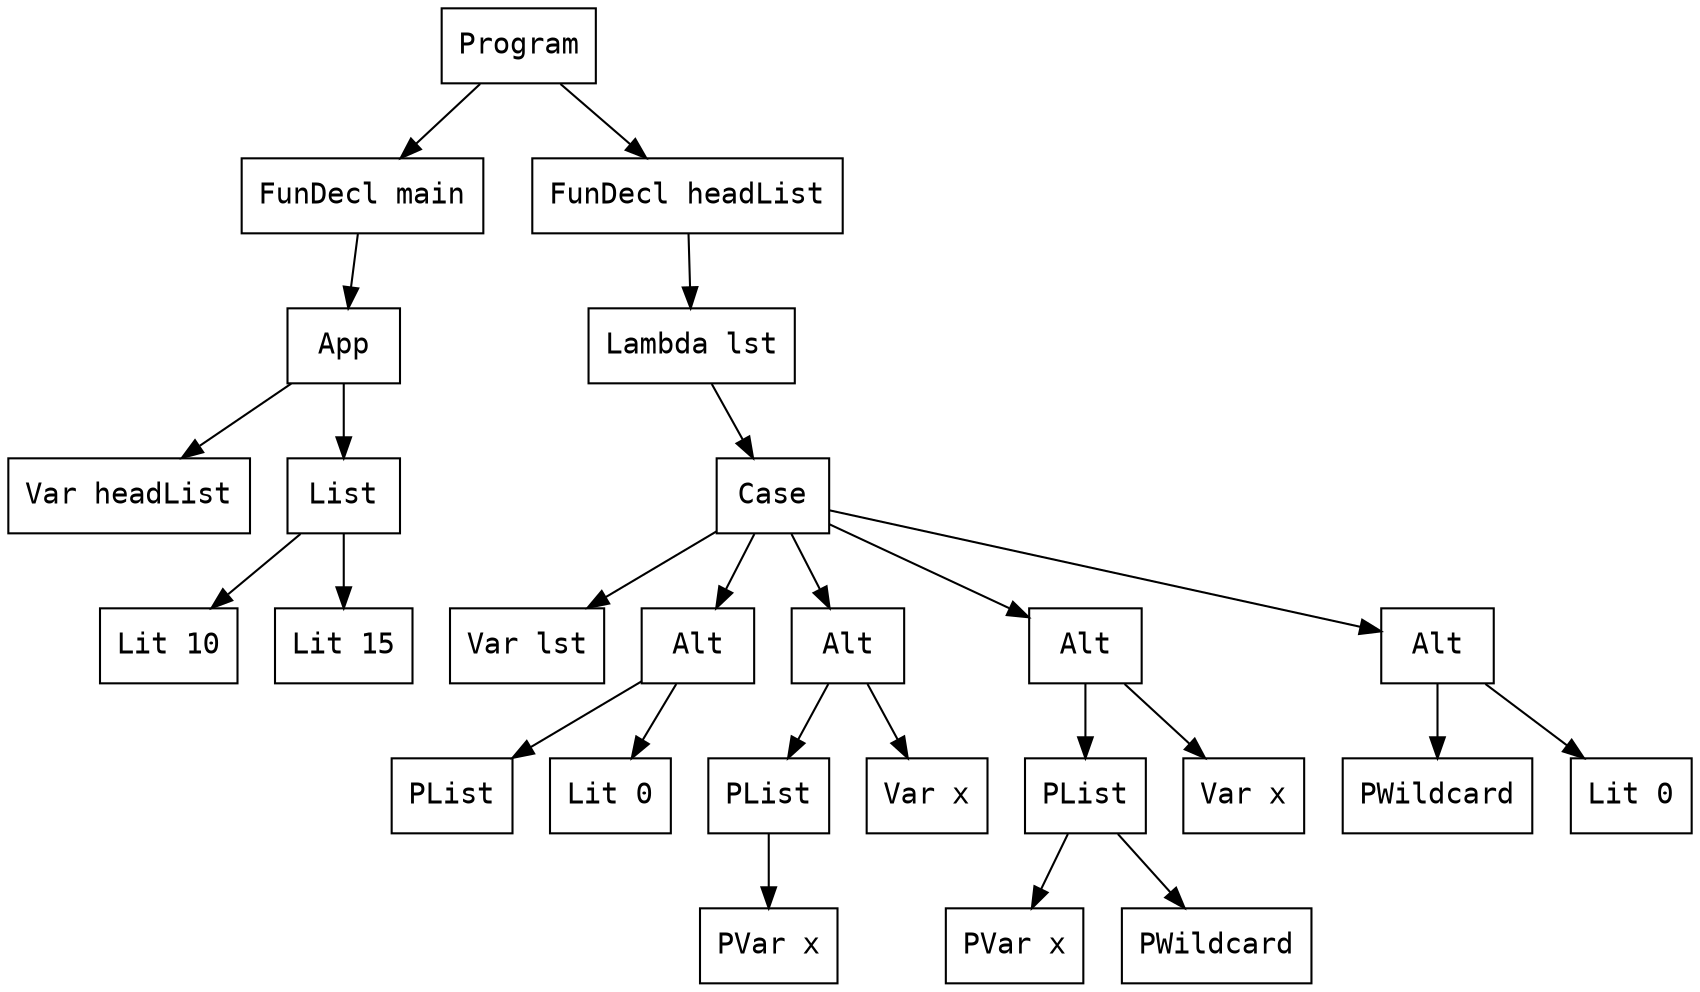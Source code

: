 digraph AST {
  rankdir=TB;
  node [shape=box,fontname="monospace"];
  0 [shape=box,label="Program"];
  1 [shape=box,label="FunDecl main"];
  2 [shape=box,label="App"];
  3 [shape=box,label="Var headList"];
  2 -> 3;
  4 [shape=box,label="List"];
  5 [shape=box,label="Lit 10"];
  4 -> 5;
  6 [shape=box,label="Lit 15"];
  4 -> 6;
  2 -> 4;
  1 -> 2;
  0 -> 1;
  7 [shape=box,label="FunDecl headList"];
  8 [shape=box,label="Lambda lst"];
  9 [shape=box,label="Case"];
  10 [shape=box,label="Var lst"];
  9 -> 10;
  11 [shape=box,label="Alt"];
  12 [shape=box,label="PList"];
  13 [shape=box,label="Lit 0"];
  11 -> 12;
  11 -> 13;
  9 -> 11;
  14 [shape=box,label="Alt"];
  15 [shape=box,label="PList"];
  16 [shape=box,label="PVar x"];
  15 -> 16;
  17 [shape=box,label="Var x"];
  14 -> 15;
  14 -> 17;
  9 -> 14;
  18 [shape=box,label="Alt"];
  19 [shape=box,label="PList"];
  20 [shape=box,label="PVar x"];
  19 -> 20;
  21 [shape=box,label="PWildcard"];
  19 -> 21;
  22 [shape=box,label="Var x"];
  18 -> 19;
  18 -> 22;
  9 -> 18;
  23 [shape=box,label="Alt"];
  24 [shape=box,label="PWildcard"];
  25 [shape=box,label="Lit 0"];
  23 -> 24;
  23 -> 25;
  9 -> 23;
  8 -> 9;
  7 -> 8;
  0 -> 7;
}
